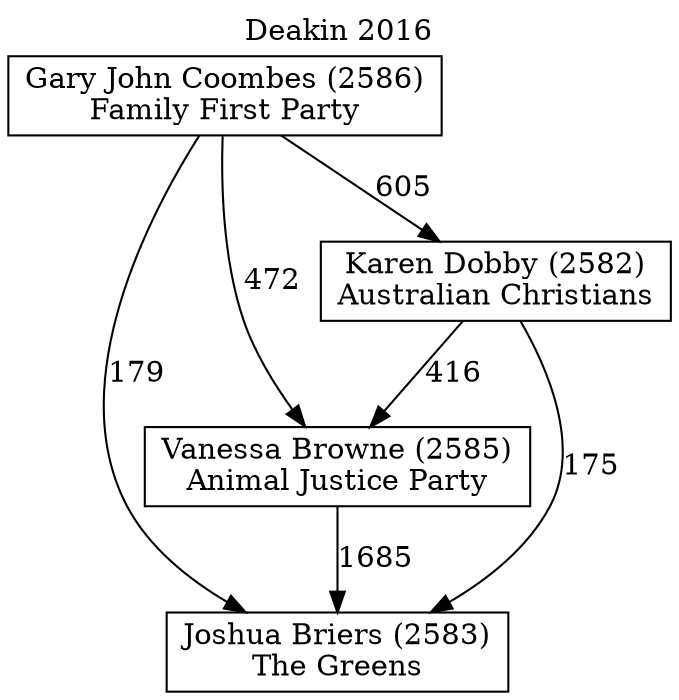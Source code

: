 // House preference flow
digraph "Joshua Briers (2583)_Deakin_2016" {
	graph [label="Deakin 2016" labelloc=t mclimit=10]
	node [shape=box]
	"Joshua Briers (2583)" [label="Joshua Briers (2583)
The Greens"]
	"Vanessa Browne (2585)" [label="Vanessa Browne (2585)
Animal Justice Party"]
	"Gary John Coombes (2586)" [label="Gary John Coombes (2586)
Family First Party"]
	"Karen Dobby (2582)" [label="Karen Dobby (2582)
Australian Christians"]
	"Gary John Coombes (2586)" -> "Karen Dobby (2582)" [label=605]
	"Karen Dobby (2582)" -> "Vanessa Browne (2585)" [label=416]
	"Vanessa Browne (2585)" -> "Joshua Briers (2583)" [label=1685]
	"Gary John Coombes (2586)" -> "Vanessa Browne (2585)" [label=472]
	"Gary John Coombes (2586)" -> "Joshua Briers (2583)" [label=179]
	"Karen Dobby (2582)" -> "Joshua Briers (2583)" [label=175]
}
